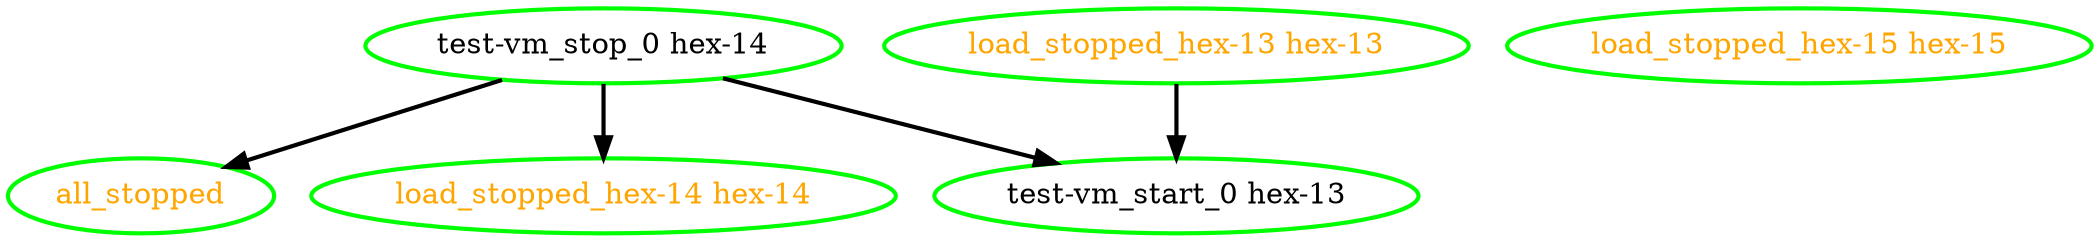 digraph "g" {
"all_stopped" [ style=bold color="green" fontcolor="orange" ]
"load_stopped_hex-13 hex-13" -> "test-vm_start_0 hex-13" [ style = bold]
"load_stopped_hex-13 hex-13" [ style=bold color="green" fontcolor="orange" ]
"load_stopped_hex-14 hex-14" [ style=bold color="green" fontcolor="orange" ]
"load_stopped_hex-15 hex-15" [ style=bold color="green" fontcolor="orange" ]
"test-vm_start_0 hex-13" [ style=bold color="green" fontcolor="black" ]
"test-vm_stop_0 hex-14" -> "all_stopped" [ style = bold]
"test-vm_stop_0 hex-14" -> "load_stopped_hex-14 hex-14" [ style = bold]
"test-vm_stop_0 hex-14" -> "test-vm_start_0 hex-13" [ style = bold]
"test-vm_stop_0 hex-14" [ style=bold color="green" fontcolor="black" ]
}
